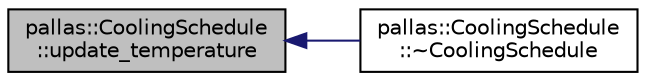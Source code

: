 digraph "pallas::CoolingSchedule::update_temperature"
{
  edge [fontname="Helvetica",fontsize="10",labelfontname="Helvetica",labelfontsize="10"];
  node [fontname="Helvetica",fontsize="10",shape=record];
  rankdir="LR";
  Node1 [label="pallas::CoolingSchedule\l::update_temperature",height=0.2,width=0.4,color="black", fillcolor="grey75", style="filled", fontcolor="black"];
  Node1 -> Node2 [dir="back",color="midnightblue",fontsize="10",style="solid",fontname="Helvetica"];
  Node2 [label="pallas::CoolingSchedule\l::~CoolingSchedule",height=0.2,width=0.4,color="black", fillcolor="white", style="filled",URL="$classpallas_1_1_cooling_schedule.html#a8b19f700f186a57f54e96af99cbce566",tooltip="Default destructor. "];
}
